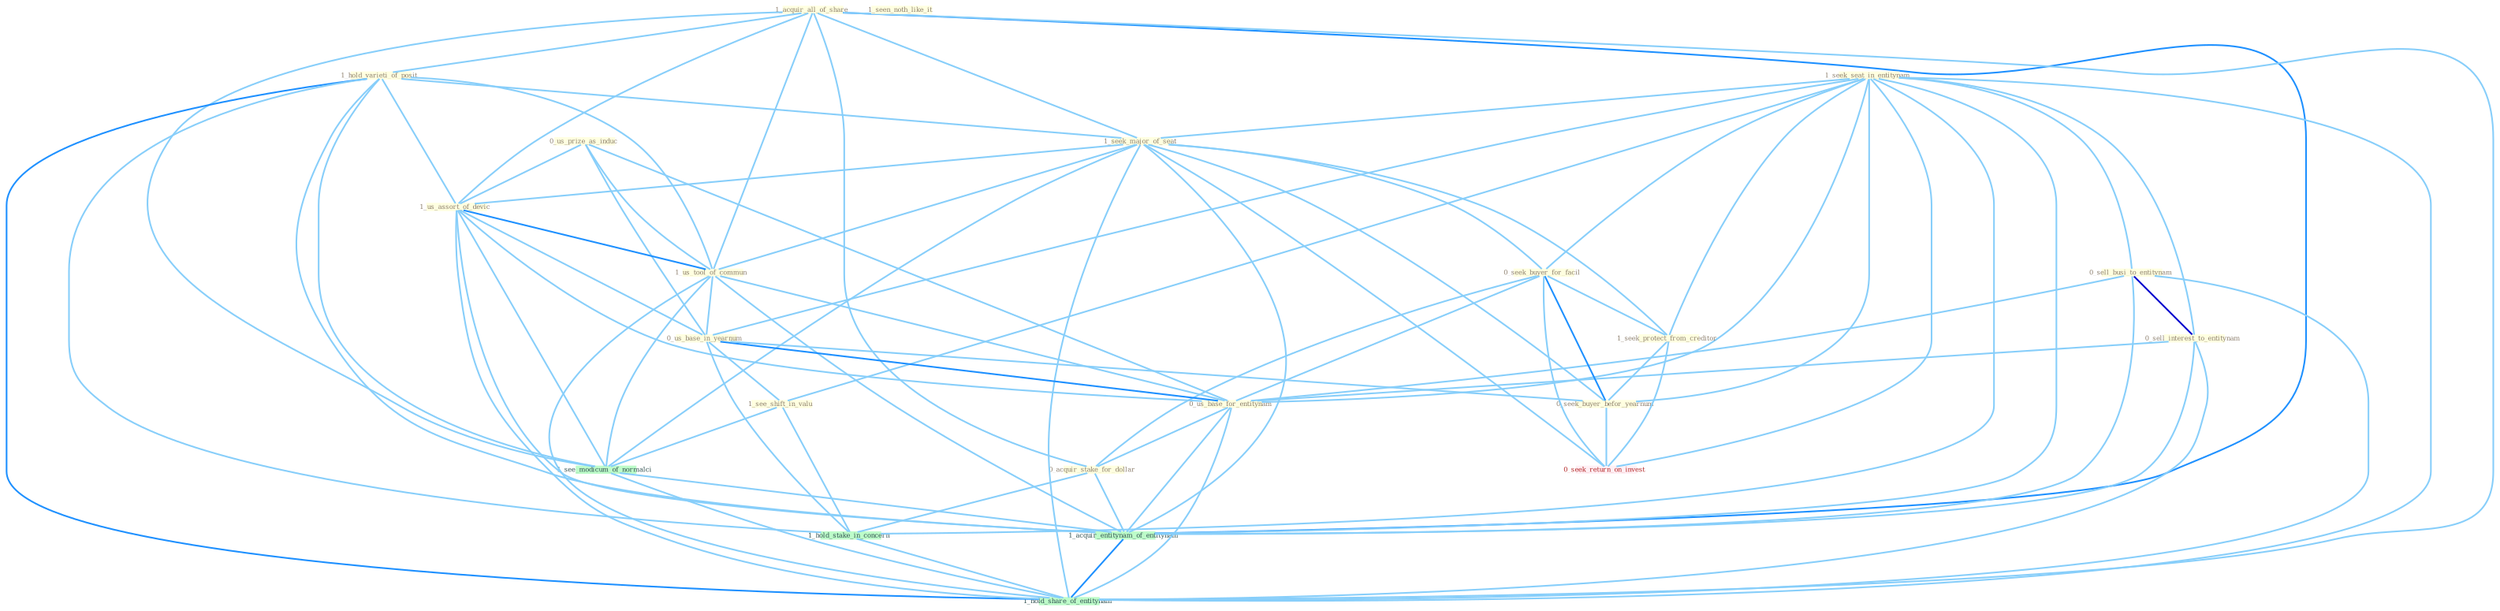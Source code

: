 Graph G{ 
    node
    [shape=polygon,style=filled,width=.5,height=.06,color="#BDFCC9",fixedsize=true,fontsize=4,
    fontcolor="#2f4f4f"];
    {node
    [color="#ffffe0", fontcolor="#8b7d6b"] "1_acquir_all_of_share " "1_seen_noth_like_it " "1_hold_varieti_of_posit " "0_us_prize_as_induc " "1_seek_seat_in_entitynam " "0_sell_busi_to_entitynam " "0_sell_interest_to_entitynam " "1_seek_major_of_seat " "0_seek_buyer_for_facil " "1_us_assort_of_devic " "1_us_tool_of_commun " "0_us_base_in_yearnum " "0_us_base_for_entitynam " "1_seek_protect_from_creditor " "1_see_shift_in_valu " "0_seek_buyer_befor_yearnum " "0_acquir_stake_for_dollar "}
{node [color="#fff0f5", fontcolor="#b22222"] "0_seek_return_on_invest "}
edge [color="#B0E2FF"];

	"1_acquir_all_of_share " -- "1_hold_varieti_of_posit " [w="1", color="#87cefa" ];
	"1_acquir_all_of_share " -- "1_seek_major_of_seat " [w="1", color="#87cefa" ];
	"1_acquir_all_of_share " -- "1_us_assort_of_devic " [w="1", color="#87cefa" ];
	"1_acquir_all_of_share " -- "1_us_tool_of_commun " [w="1", color="#87cefa" ];
	"1_acquir_all_of_share " -- "0_acquir_stake_for_dollar " [w="1", color="#87cefa" ];
	"1_acquir_all_of_share " -- "1_see_modicum_of_normalci " [w="1", color="#87cefa" ];
	"1_acquir_all_of_share " -- "1_acquir_entitynam_of_entitynam " [w="2", color="#1e90ff" , len=0.8];
	"1_acquir_all_of_share " -- "1_hold_share_of_entitynam " [w="1", color="#87cefa" ];
	"1_hold_varieti_of_posit " -- "1_seek_major_of_seat " [w="1", color="#87cefa" ];
	"1_hold_varieti_of_posit " -- "1_us_assort_of_devic " [w="1", color="#87cefa" ];
	"1_hold_varieti_of_posit " -- "1_us_tool_of_commun " [w="1", color="#87cefa" ];
	"1_hold_varieti_of_posit " -- "1_hold_stake_in_concern " [w="1", color="#87cefa" ];
	"1_hold_varieti_of_posit " -- "1_see_modicum_of_normalci " [w="1", color="#87cefa" ];
	"1_hold_varieti_of_posit " -- "1_acquir_entitynam_of_entitynam " [w="1", color="#87cefa" ];
	"1_hold_varieti_of_posit " -- "1_hold_share_of_entitynam " [w="2", color="#1e90ff" , len=0.8];
	"0_us_prize_as_induc " -- "1_us_assort_of_devic " [w="1", color="#87cefa" ];
	"0_us_prize_as_induc " -- "1_us_tool_of_commun " [w="1", color="#87cefa" ];
	"0_us_prize_as_induc " -- "0_us_base_in_yearnum " [w="1", color="#87cefa" ];
	"0_us_prize_as_induc " -- "0_us_base_for_entitynam " [w="1", color="#87cefa" ];
	"1_seek_seat_in_entitynam " -- "0_sell_busi_to_entitynam " [w="1", color="#87cefa" ];
	"1_seek_seat_in_entitynam " -- "0_sell_interest_to_entitynam " [w="1", color="#87cefa" ];
	"1_seek_seat_in_entitynam " -- "1_seek_major_of_seat " [w="1", color="#87cefa" ];
	"1_seek_seat_in_entitynam " -- "0_seek_buyer_for_facil " [w="1", color="#87cefa" ];
	"1_seek_seat_in_entitynam " -- "0_us_base_in_yearnum " [w="1", color="#87cefa" ];
	"1_seek_seat_in_entitynam " -- "0_us_base_for_entitynam " [w="1", color="#87cefa" ];
	"1_seek_seat_in_entitynam " -- "1_seek_protect_from_creditor " [w="1", color="#87cefa" ];
	"1_seek_seat_in_entitynam " -- "1_see_shift_in_valu " [w="1", color="#87cefa" ];
	"1_seek_seat_in_entitynam " -- "0_seek_buyer_befor_yearnum " [w="1", color="#87cefa" ];
	"1_seek_seat_in_entitynam " -- "1_hold_stake_in_concern " [w="1", color="#87cefa" ];
	"1_seek_seat_in_entitynam " -- "0_seek_return_on_invest " [w="1", color="#87cefa" ];
	"1_seek_seat_in_entitynam " -- "1_acquir_entitynam_of_entitynam " [w="1", color="#87cefa" ];
	"1_seek_seat_in_entitynam " -- "1_hold_share_of_entitynam " [w="1", color="#87cefa" ];
	"0_sell_busi_to_entitynam " -- "0_sell_interest_to_entitynam " [w="3", color="#0000cd" , len=0.6];
	"0_sell_busi_to_entitynam " -- "0_us_base_for_entitynam " [w="1", color="#87cefa" ];
	"0_sell_busi_to_entitynam " -- "1_acquir_entitynam_of_entitynam " [w="1", color="#87cefa" ];
	"0_sell_busi_to_entitynam " -- "1_hold_share_of_entitynam " [w="1", color="#87cefa" ];
	"0_sell_interest_to_entitynam " -- "0_us_base_for_entitynam " [w="1", color="#87cefa" ];
	"0_sell_interest_to_entitynam " -- "1_acquir_entitynam_of_entitynam " [w="1", color="#87cefa" ];
	"0_sell_interest_to_entitynam " -- "1_hold_share_of_entitynam " [w="1", color="#87cefa" ];
	"1_seek_major_of_seat " -- "0_seek_buyer_for_facil " [w="1", color="#87cefa" ];
	"1_seek_major_of_seat " -- "1_us_assort_of_devic " [w="1", color="#87cefa" ];
	"1_seek_major_of_seat " -- "1_us_tool_of_commun " [w="1", color="#87cefa" ];
	"1_seek_major_of_seat " -- "1_seek_protect_from_creditor " [w="1", color="#87cefa" ];
	"1_seek_major_of_seat " -- "0_seek_buyer_befor_yearnum " [w="1", color="#87cefa" ];
	"1_seek_major_of_seat " -- "0_seek_return_on_invest " [w="1", color="#87cefa" ];
	"1_seek_major_of_seat " -- "1_see_modicum_of_normalci " [w="1", color="#87cefa" ];
	"1_seek_major_of_seat " -- "1_acquir_entitynam_of_entitynam " [w="1", color="#87cefa" ];
	"1_seek_major_of_seat " -- "1_hold_share_of_entitynam " [w="1", color="#87cefa" ];
	"0_seek_buyer_for_facil " -- "0_us_base_for_entitynam " [w="1", color="#87cefa" ];
	"0_seek_buyer_for_facil " -- "1_seek_protect_from_creditor " [w="1", color="#87cefa" ];
	"0_seek_buyer_for_facil " -- "0_seek_buyer_befor_yearnum " [w="2", color="#1e90ff" , len=0.8];
	"0_seek_buyer_for_facil " -- "0_acquir_stake_for_dollar " [w="1", color="#87cefa" ];
	"0_seek_buyer_for_facil " -- "0_seek_return_on_invest " [w="1", color="#87cefa" ];
	"1_us_assort_of_devic " -- "1_us_tool_of_commun " [w="2", color="#1e90ff" , len=0.8];
	"1_us_assort_of_devic " -- "0_us_base_in_yearnum " [w="1", color="#87cefa" ];
	"1_us_assort_of_devic " -- "0_us_base_for_entitynam " [w="1", color="#87cefa" ];
	"1_us_assort_of_devic " -- "1_see_modicum_of_normalci " [w="1", color="#87cefa" ];
	"1_us_assort_of_devic " -- "1_acquir_entitynam_of_entitynam " [w="1", color="#87cefa" ];
	"1_us_assort_of_devic " -- "1_hold_share_of_entitynam " [w="1", color="#87cefa" ];
	"1_us_tool_of_commun " -- "0_us_base_in_yearnum " [w="1", color="#87cefa" ];
	"1_us_tool_of_commun " -- "0_us_base_for_entitynam " [w="1", color="#87cefa" ];
	"1_us_tool_of_commun " -- "1_see_modicum_of_normalci " [w="1", color="#87cefa" ];
	"1_us_tool_of_commun " -- "1_acquir_entitynam_of_entitynam " [w="1", color="#87cefa" ];
	"1_us_tool_of_commun " -- "1_hold_share_of_entitynam " [w="1", color="#87cefa" ];
	"0_us_base_in_yearnum " -- "0_us_base_for_entitynam " [w="2", color="#1e90ff" , len=0.8];
	"0_us_base_in_yearnum " -- "1_see_shift_in_valu " [w="1", color="#87cefa" ];
	"0_us_base_in_yearnum " -- "0_seek_buyer_befor_yearnum " [w="1", color="#87cefa" ];
	"0_us_base_in_yearnum " -- "1_hold_stake_in_concern " [w="1", color="#87cefa" ];
	"0_us_base_for_entitynam " -- "0_acquir_stake_for_dollar " [w="1", color="#87cefa" ];
	"0_us_base_for_entitynam " -- "1_acquir_entitynam_of_entitynam " [w="1", color="#87cefa" ];
	"0_us_base_for_entitynam " -- "1_hold_share_of_entitynam " [w="1", color="#87cefa" ];
	"1_seek_protect_from_creditor " -- "0_seek_buyer_befor_yearnum " [w="1", color="#87cefa" ];
	"1_seek_protect_from_creditor " -- "0_seek_return_on_invest " [w="1", color="#87cefa" ];
	"1_see_shift_in_valu " -- "1_hold_stake_in_concern " [w="1", color="#87cefa" ];
	"1_see_shift_in_valu " -- "1_see_modicum_of_normalci " [w="1", color="#87cefa" ];
	"0_seek_buyer_befor_yearnum " -- "0_seek_return_on_invest " [w="1", color="#87cefa" ];
	"0_acquir_stake_for_dollar " -- "1_hold_stake_in_concern " [w="1", color="#87cefa" ];
	"0_acquir_stake_for_dollar " -- "1_acquir_entitynam_of_entitynam " [w="1", color="#87cefa" ];
	"1_hold_stake_in_concern " -- "1_hold_share_of_entitynam " [w="1", color="#87cefa" ];
	"1_see_modicum_of_normalci " -- "1_acquir_entitynam_of_entitynam " [w="1", color="#87cefa" ];
	"1_see_modicum_of_normalci " -- "1_hold_share_of_entitynam " [w="1", color="#87cefa" ];
	"1_acquir_entitynam_of_entitynam " -- "1_hold_share_of_entitynam " [w="2", color="#1e90ff" , len=0.8];
}